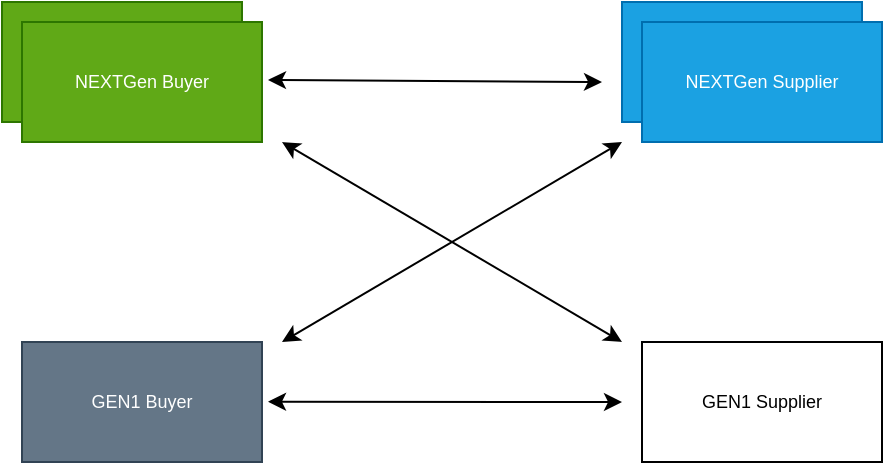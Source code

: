 <mxfile version="27.1.6">
  <diagram name="Page-1" id="nSsFXOWIfDAZH3vG_y1-">
    <mxGraphModel dx="984" dy="576" grid="1" gridSize="10" guides="1" tooltips="1" connect="1" arrows="1" fold="1" page="1" pageScale="1" pageWidth="827" pageHeight="1169" math="0" shadow="0">
      <root>
        <mxCell id="0" />
        <mxCell id="1" parent="0" />
        <mxCell id="iP0NXGmB_h_x2LHL0YBX-2" value="" style="rounded=0;whiteSpace=wrap;html=1;fontSize=9;fillColor=#60a917;fontColor=#ffffff;strokeColor=#2D7600;" vertex="1" parent="1">
          <mxGeometry x="90" y="130" width="120" height="60" as="geometry" />
        </mxCell>
        <mxCell id="iP0NXGmB_h_x2LHL0YBX-3" value="&lt;font&gt;NEXTGen Buyer&lt;/font&gt;" style="rounded=0;whiteSpace=wrap;html=1;fontSize=9;fillColor=#60a917;fontColor=#ffffff;strokeColor=#2D7600;" vertex="1" parent="1">
          <mxGeometry x="100" y="140" width="120" height="60" as="geometry" />
        </mxCell>
        <mxCell id="iP0NXGmB_h_x2LHL0YBX-4" value="GEN1 Buyer" style="rounded=0;whiteSpace=wrap;html=1;fontSize=9;fillColor=#647687;fontColor=#ffffff;strokeColor=#314354;" vertex="1" parent="1">
          <mxGeometry x="100" y="300" width="120" height="60" as="geometry" />
        </mxCell>
        <mxCell id="iP0NXGmB_h_x2LHL0YBX-5" value="" style="rounded=0;whiteSpace=wrap;html=1;fontSize=9;fillColor=#1ba1e2;fontColor=#ffffff;strokeColor=#006EAF;" vertex="1" parent="1">
          <mxGeometry x="400" y="130" width="120" height="60" as="geometry" />
        </mxCell>
        <mxCell id="iP0NXGmB_h_x2LHL0YBX-6" value="NEXTGen Supplier" style="rounded=0;whiteSpace=wrap;html=1;fontSize=9;fillColor=#1ba1e2;fontColor=#ffffff;strokeColor=#006EAF;" vertex="1" parent="1">
          <mxGeometry x="410" y="140" width="120" height="60" as="geometry" />
        </mxCell>
        <mxCell id="iP0NXGmB_h_x2LHL0YBX-7" value="GEN1 Supplier" style="rounded=0;whiteSpace=wrap;html=1;fontSize=9;" vertex="1" parent="1">
          <mxGeometry x="410" y="300" width="120" height="60" as="geometry" />
        </mxCell>
        <mxCell id="iP0NXGmB_h_x2LHL0YBX-8" value="" style="endArrow=classic;startArrow=classic;html=1;rounded=0;exitX=1;exitY=0.5;exitDx=0;exitDy=0;fontSize=9;" edge="1" parent="1">
          <mxGeometry width="50" height="50" relative="1" as="geometry">
            <mxPoint x="223" y="169" as="sourcePoint" />
            <mxPoint x="390" y="170" as="targetPoint" />
          </mxGeometry>
        </mxCell>
        <mxCell id="iP0NXGmB_h_x2LHL0YBX-9" value="" style="endArrow=classic;startArrow=classic;html=1;rounded=0;exitX=1;exitY=0.5;exitDx=0;exitDy=0;fontSize=9;" edge="1" parent="1">
          <mxGeometry width="50" height="50" relative="1" as="geometry">
            <mxPoint x="223" y="329.85" as="sourcePoint" />
            <mxPoint x="400" y="330" as="targetPoint" />
          </mxGeometry>
        </mxCell>
        <mxCell id="iP0NXGmB_h_x2LHL0YBX-10" value="" style="endArrow=classic;startArrow=classic;html=1;rounded=0;fontSize=9;" edge="1" parent="1">
          <mxGeometry width="50" height="50" relative="1" as="geometry">
            <mxPoint x="230" y="300" as="sourcePoint" />
            <mxPoint x="400" y="200" as="targetPoint" />
          </mxGeometry>
        </mxCell>
        <mxCell id="iP0NXGmB_h_x2LHL0YBX-11" value="" style="endArrow=classic;startArrow=classic;html=1;rounded=0;fontSize=9;" edge="1" parent="1">
          <mxGeometry width="50" height="50" relative="1" as="geometry">
            <mxPoint x="230" y="200" as="sourcePoint" />
            <mxPoint x="400" y="300" as="targetPoint" />
          </mxGeometry>
        </mxCell>
      </root>
    </mxGraphModel>
  </diagram>
</mxfile>
